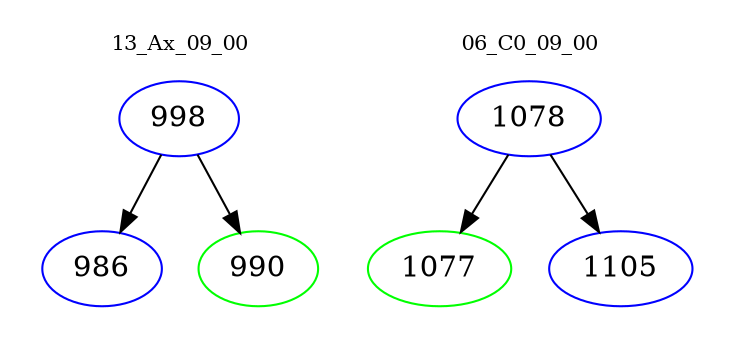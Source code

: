 digraph{
subgraph cluster_0 {
color = white
label = "13_Ax_09_00";
fontsize=10;
T0_998 [label="998", color="blue"]
T0_998 -> T0_986 [color="black"]
T0_986 [label="986", color="blue"]
T0_998 -> T0_990 [color="black"]
T0_990 [label="990", color="green"]
}
subgraph cluster_1 {
color = white
label = "06_C0_09_00";
fontsize=10;
T1_1078 [label="1078", color="blue"]
T1_1078 -> T1_1077 [color="black"]
T1_1077 [label="1077", color="green"]
T1_1078 -> T1_1105 [color="black"]
T1_1105 [label="1105", color="blue"]
}
}

